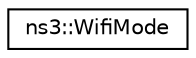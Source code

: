digraph "Graphical Class Hierarchy"
{
 // LATEX_PDF_SIZE
  edge [fontname="Helvetica",fontsize="10",labelfontname="Helvetica",labelfontsize="10"];
  node [fontname="Helvetica",fontsize="10",shape=record];
  rankdir="LR";
  Node0 [label="ns3::WifiMode",height=0.2,width=0.4,color="black", fillcolor="white", style="filled",URL="$classns3_1_1_wifi_mode.html",tooltip="represent a single transmission mode"];
}
